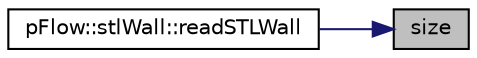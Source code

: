 digraph "size"
{
 // LATEX_PDF_SIZE
  edge [fontname="Helvetica",fontsize="10",labelfontname="Helvetica",labelfontsize="10"];
  node [fontname="Helvetica",fontsize="10",shape=record];
  rankdir="RL";
  Node1 [label="size",height=0.2,width=0.4,color="black", fillcolor="grey75", style="filled", fontcolor="black",tooltip=" "];
  Node1 -> Node2 [dir="back",color="midnightblue",fontsize="10",style="solid",fontname="Helvetica"];
  Node2 [label="pFlow::stlWall::readSTLWall",height=0.2,width=0.4,color="black", fillcolor="white", style="filled",URL="$classpFlow_1_1stlWall.html#abf7bf7378ddc147f3dc90ccadb85c41f",tooltip=" "];
}
